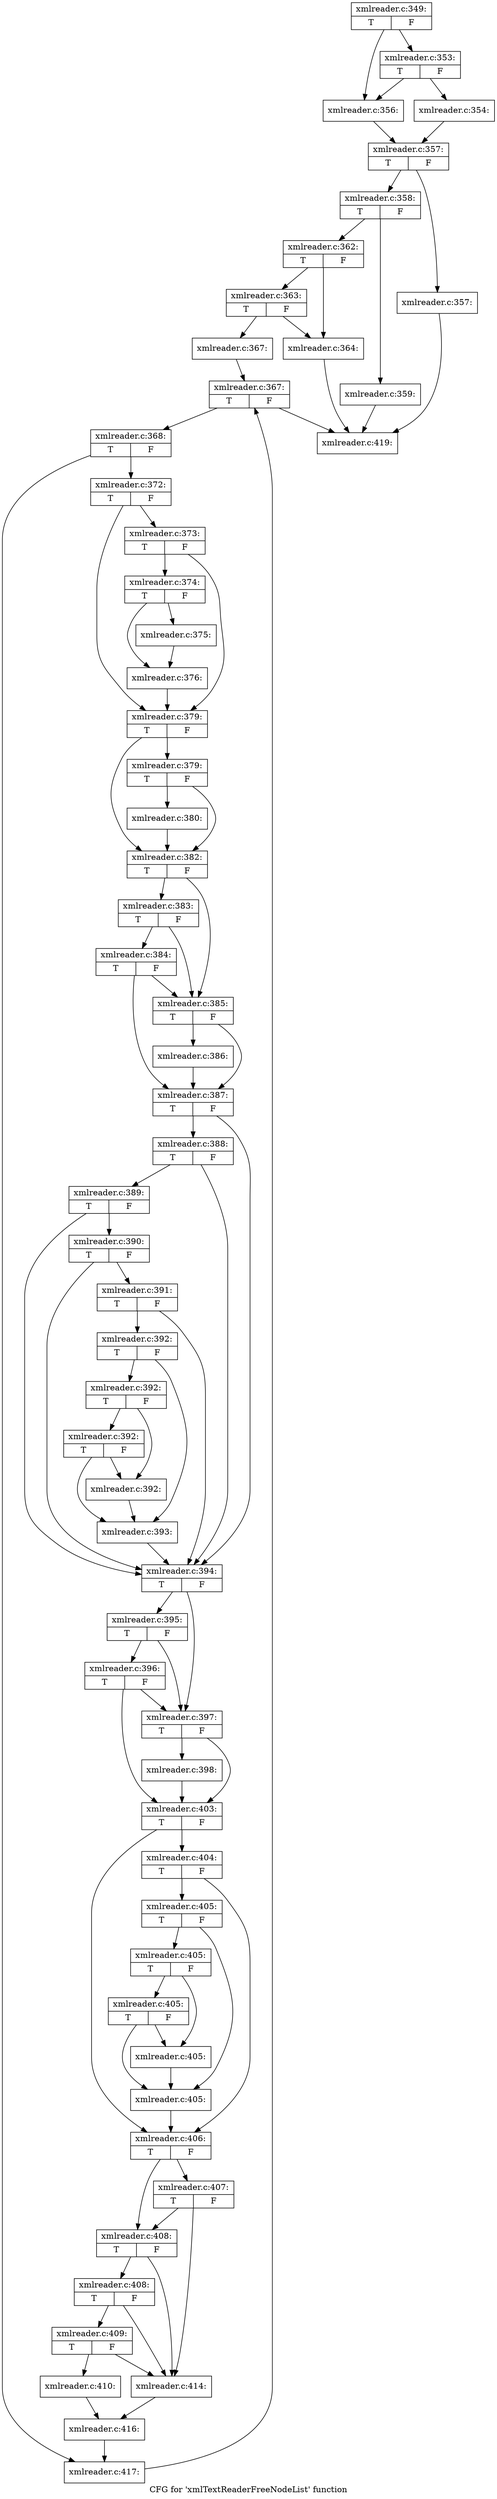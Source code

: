 digraph "CFG for 'xmlTextReaderFreeNodeList' function" {
	label="CFG for 'xmlTextReaderFreeNodeList' function";

	Node0x55e449564f70 [shape=record,label="{xmlreader.c:349:|{<s0>T|<s1>F}}"];
	Node0x55e449564f70 -> Node0x55e44956b360;
	Node0x55e449564f70 -> Node0x55e44956b310;
	Node0x55e44956b360 [shape=record,label="{xmlreader.c:353:|{<s0>T|<s1>F}}"];
	Node0x55e44956b360 -> Node0x55e44956b270;
	Node0x55e44956b360 -> Node0x55e44956b310;
	Node0x55e44956b270 [shape=record,label="{xmlreader.c:354:}"];
	Node0x55e44956b270 -> Node0x55e44956b2c0;
	Node0x55e44956b310 [shape=record,label="{xmlreader.c:356:}"];
	Node0x55e44956b310 -> Node0x55e44956b2c0;
	Node0x55e44956b2c0 [shape=record,label="{xmlreader.c:357:|{<s0>T|<s1>F}}"];
	Node0x55e44956b2c0 -> Node0x55e44956bdd0;
	Node0x55e44956b2c0 -> Node0x55e44956be20;
	Node0x55e44956bdd0 [shape=record,label="{xmlreader.c:357:}"];
	Node0x55e44956bdd0 -> Node0x55e44956ddc0;
	Node0x55e44956be20 [shape=record,label="{xmlreader.c:358:|{<s0>T|<s1>F}}"];
	Node0x55e44956be20 -> Node0x55e44956c1d0;
	Node0x55e44956be20 -> Node0x55e44956c220;
	Node0x55e44956c1d0 [shape=record,label="{xmlreader.c:359:}"];
	Node0x55e44956c1d0 -> Node0x55e44956ddc0;
	Node0x55e44956c220 [shape=record,label="{xmlreader.c:362:|{<s0>T|<s1>F}}"];
	Node0x55e44956c220 -> Node0x55e44956c9b0;
	Node0x55e44956c220 -> Node0x55e44956ca50;
	Node0x55e44956ca50 [shape=record,label="{xmlreader.c:363:|{<s0>T|<s1>F}}"];
	Node0x55e44956ca50 -> Node0x55e44956c9b0;
	Node0x55e44956ca50 -> Node0x55e44956ca00;
	Node0x55e44956c9b0 [shape=record,label="{xmlreader.c:364:}"];
	Node0x55e44956c9b0 -> Node0x55e44956ddc0;
	Node0x55e44956ca00 [shape=record,label="{xmlreader.c:367:}"];
	Node0x55e44956ca00 -> Node0x55e44956dbe0;
	Node0x55e44956dbe0 [shape=record,label="{xmlreader.c:367:|{<s0>T|<s1>F}}"];
	Node0x55e44956dbe0 -> Node0x55e44956dfa0;
	Node0x55e44956dbe0 -> Node0x55e44956ddc0;
	Node0x55e44956dfa0 [shape=record,label="{xmlreader.c:368:|{<s0>T|<s1>F}}"];
	Node0x55e44956dfa0 -> Node0x55e44956dff0;
	Node0x55e44956dfa0 -> Node0x55e44956e040;
	Node0x55e44956dff0 [shape=record,label="{xmlreader.c:372:|{<s0>T|<s1>F}}"];
	Node0x55e44956dff0 -> Node0x55e44956e5a0;
	Node0x55e44956dff0 -> Node0x55e44956e550;
	Node0x55e44956e5a0 [shape=record,label="{xmlreader.c:373:|{<s0>T|<s1>F}}"];
	Node0x55e44956e5a0 -> Node0x55e44956e500;
	Node0x55e44956e5a0 -> Node0x55e44956e550;
	Node0x55e44956e500 [shape=record,label="{xmlreader.c:374:|{<s0>T|<s1>F}}"];
	Node0x55e44956e500 -> Node0x55e44956ed90;
	Node0x55e44956e500 -> Node0x55e44956ede0;
	Node0x55e44956ed90 [shape=record,label="{xmlreader.c:375:}"];
	Node0x55e44956ed90 -> Node0x55e44956ede0;
	Node0x55e44956ede0 [shape=record,label="{xmlreader.c:376:}"];
	Node0x55e44956ede0 -> Node0x55e44956e550;
	Node0x55e44956e550 [shape=record,label="{xmlreader.c:379:|{<s0>T|<s1>F}}"];
	Node0x55e44956e550 -> Node0x55e44956fae0;
	Node0x55e44956e550 -> Node0x55e44956fa90;
	Node0x55e44956fae0 [shape=record,label="{xmlreader.c:379:|{<s0>T|<s1>F}}"];
	Node0x55e44956fae0 -> Node0x55e44956fa40;
	Node0x55e44956fae0 -> Node0x55e44956fa90;
	Node0x55e44956fa40 [shape=record,label="{xmlreader.c:380:}"];
	Node0x55e44956fa40 -> Node0x55e44956fa90;
	Node0x55e44956fa90 [shape=record,label="{xmlreader.c:382:|{<s0>T|<s1>F}}"];
	Node0x55e44956fa90 -> Node0x55e4495702b0;
	Node0x55e44956fa90 -> Node0x55e4495703b0;
	Node0x55e4495703b0 [shape=record,label="{xmlreader.c:383:|{<s0>T|<s1>F}}"];
	Node0x55e4495703b0 -> Node0x55e4495702b0;
	Node0x55e4495703b0 -> Node0x55e449570330;
	Node0x55e449570330 [shape=record,label="{xmlreader.c:384:|{<s0>T|<s1>F}}"];
	Node0x55e449570330 -> Node0x55e4495702b0;
	Node0x55e449570330 -> Node0x55e449570260;
	Node0x55e4495702b0 [shape=record,label="{xmlreader.c:385:|{<s0>T|<s1>F}}"];
	Node0x55e4495702b0 -> Node0x55e449570210;
	Node0x55e4495702b0 -> Node0x55e449570260;
	Node0x55e449570210 [shape=record,label="{xmlreader.c:386:}"];
	Node0x55e449570210 -> Node0x55e449570260;
	Node0x55e449570260 [shape=record,label="{xmlreader.c:387:|{<s0>T|<s1>F}}"];
	Node0x55e449570260 -> Node0x55e449571790;
	Node0x55e449570260 -> Node0x55e4495715c0;
	Node0x55e449571790 [shape=record,label="{xmlreader.c:388:|{<s0>T|<s1>F}}"];
	Node0x55e449571790 -> Node0x55e449571710;
	Node0x55e449571790 -> Node0x55e4495715c0;
	Node0x55e449571710 [shape=record,label="{xmlreader.c:389:|{<s0>T|<s1>F}}"];
	Node0x55e449571710 -> Node0x55e449571690;
	Node0x55e449571710 -> Node0x55e4495715c0;
	Node0x55e449571690 [shape=record,label="{xmlreader.c:390:|{<s0>T|<s1>F}}"];
	Node0x55e449571690 -> Node0x55e449571610;
	Node0x55e449571690 -> Node0x55e4495715c0;
	Node0x55e449571610 [shape=record,label="{xmlreader.c:391:|{<s0>T|<s1>F}}"];
	Node0x55e449571610 -> Node0x55e449571570;
	Node0x55e449571610 -> Node0x55e4495715c0;
	Node0x55e449571570 [shape=record,label="{xmlreader.c:392:|{<s0>T|<s1>F}}"];
	Node0x55e449571570 -> Node0x55e449572c00;
	Node0x55e449571570 -> Node0x55e449572bb0;
	Node0x55e449572c00 [shape=record,label="{xmlreader.c:392:|{<s0>T|<s1>F}}"];
	Node0x55e449572c00 -> Node0x55e449572e90;
	Node0x55e449572c00 -> Node0x55e449572b60;
	Node0x55e449572e90 [shape=record,label="{xmlreader.c:392:|{<s0>T|<s1>F}}"];
	Node0x55e449572e90 -> Node0x55e449572b60;
	Node0x55e449572e90 -> Node0x55e449572bb0;
	Node0x55e449572b60 [shape=record,label="{xmlreader.c:392:}"];
	Node0x55e449572b60 -> Node0x55e449572bb0;
	Node0x55e449572bb0 [shape=record,label="{xmlreader.c:393:}"];
	Node0x55e449572bb0 -> Node0x55e4495715c0;
	Node0x55e4495715c0 [shape=record,label="{xmlreader.c:394:|{<s0>T|<s1>F}}"];
	Node0x55e4495715c0 -> Node0x55e4495738d0;
	Node0x55e4495715c0 -> Node0x55e4495739d0;
	Node0x55e4495739d0 [shape=record,label="{xmlreader.c:395:|{<s0>T|<s1>F}}"];
	Node0x55e4495739d0 -> Node0x55e4495738d0;
	Node0x55e4495739d0 -> Node0x55e449573950;
	Node0x55e449573950 [shape=record,label="{xmlreader.c:396:|{<s0>T|<s1>F}}"];
	Node0x55e449573950 -> Node0x55e4495738d0;
	Node0x55e449573950 -> Node0x55e449573880;
	Node0x55e4495738d0 [shape=record,label="{xmlreader.c:397:|{<s0>T|<s1>F}}"];
	Node0x55e4495738d0 -> Node0x55e449573830;
	Node0x55e4495738d0 -> Node0x55e449573880;
	Node0x55e449573830 [shape=record,label="{xmlreader.c:398:}"];
	Node0x55e449573830 -> Node0x55e449573880;
	Node0x55e449573880 [shape=record,label="{xmlreader.c:403:|{<s0>T|<s1>F}}"];
	Node0x55e449573880 -> Node0x55e449574b90;
	Node0x55e449573880 -> Node0x55e449574b40;
	Node0x55e449574b90 [shape=record,label="{xmlreader.c:404:|{<s0>T|<s1>F}}"];
	Node0x55e449574b90 -> Node0x55e449574af0;
	Node0x55e449574b90 -> Node0x55e449574b40;
	Node0x55e449574af0 [shape=record,label="{xmlreader.c:405:|{<s0>T|<s1>F}}"];
	Node0x55e449574af0 -> Node0x55e4495753e0;
	Node0x55e449574af0 -> Node0x55e449575390;
	Node0x55e4495753e0 [shape=record,label="{xmlreader.c:405:|{<s0>T|<s1>F}}"];
	Node0x55e4495753e0 -> Node0x55e449575670;
	Node0x55e4495753e0 -> Node0x55e449575340;
	Node0x55e449575670 [shape=record,label="{xmlreader.c:405:|{<s0>T|<s1>F}}"];
	Node0x55e449575670 -> Node0x55e449575340;
	Node0x55e449575670 -> Node0x55e449575390;
	Node0x55e449575340 [shape=record,label="{xmlreader.c:405:}"];
	Node0x55e449575340 -> Node0x55e449575390;
	Node0x55e449575390 [shape=record,label="{xmlreader.c:405:}"];
	Node0x55e449575390 -> Node0x55e449574b40;
	Node0x55e449574b40 [shape=record,label="{xmlreader.c:406:|{<s0>T|<s1>F}}"];
	Node0x55e449574b40 -> Node0x55e4495761a0;
	Node0x55e449574b40 -> Node0x55e449576220;
	Node0x55e449576220 [shape=record,label="{xmlreader.c:407:|{<s0>T|<s1>F}}"];
	Node0x55e449576220 -> Node0x55e4495761a0;
	Node0x55e449576220 -> Node0x55e449576050;
	Node0x55e4495761a0 [shape=record,label="{xmlreader.c:408:|{<s0>T|<s1>F}}"];
	Node0x55e4495761a0 -> Node0x55e449576120;
	Node0x55e4495761a0 -> Node0x55e449576050;
	Node0x55e449576120 [shape=record,label="{xmlreader.c:408:|{<s0>T|<s1>F}}"];
	Node0x55e449576120 -> Node0x55e4495760a0;
	Node0x55e449576120 -> Node0x55e449576050;
	Node0x55e4495760a0 [shape=record,label="{xmlreader.c:409:|{<s0>T|<s1>F}}"];
	Node0x55e4495760a0 -> Node0x55e449575fb0;
	Node0x55e4495760a0 -> Node0x55e449576050;
	Node0x55e449575fb0 [shape=record,label="{xmlreader.c:410:}"];
	Node0x55e449575fb0 -> Node0x55e449576000;
	Node0x55e449576050 [shape=record,label="{xmlreader.c:414:}"];
	Node0x55e449576050 -> Node0x55e449576000;
	Node0x55e449576000 [shape=record,label="{xmlreader.c:416:}"];
	Node0x55e449576000 -> Node0x55e44956e040;
	Node0x55e44956e040 [shape=record,label="{xmlreader.c:417:}"];
	Node0x55e44956e040 -> Node0x55e44956dbe0;
	Node0x55e44956ddc0 [shape=record,label="{xmlreader.c:419:}"];
}
